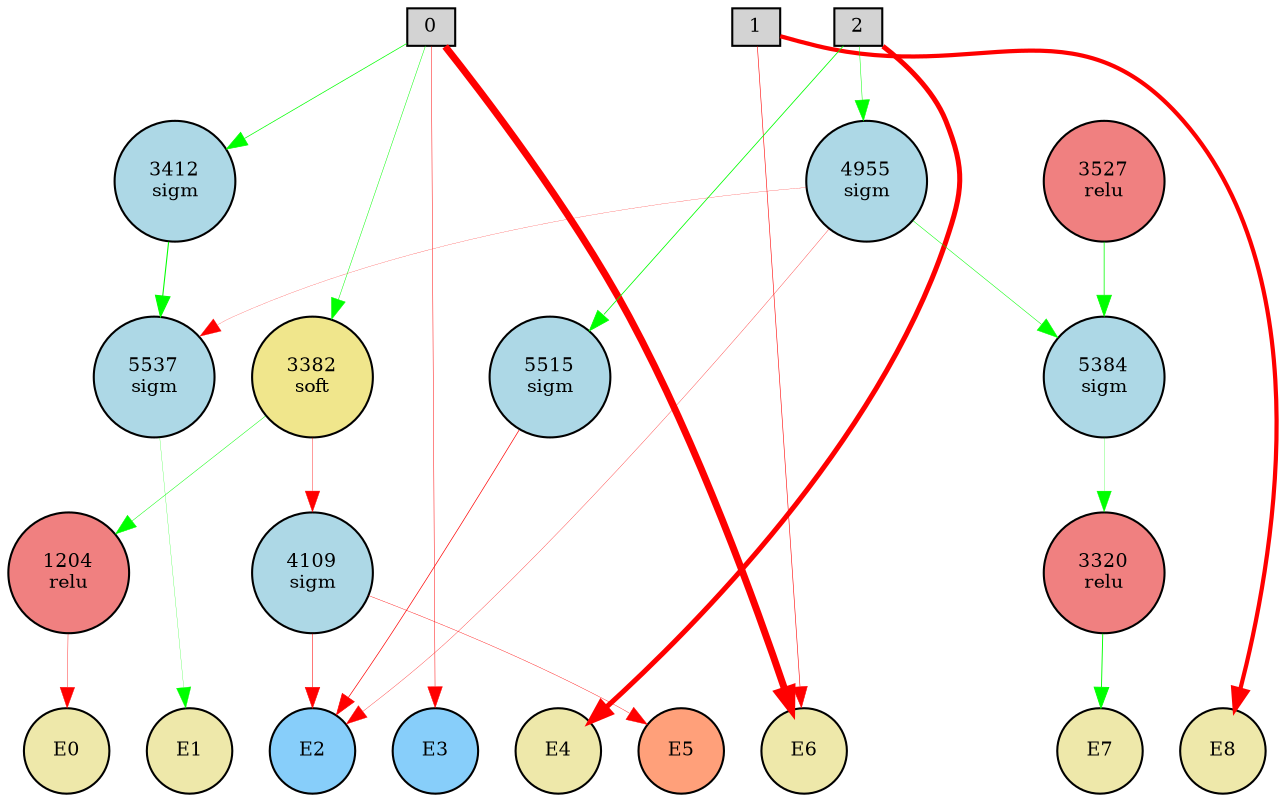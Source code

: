 digraph {
	node [fontsize=9 height=0.2 shape=circle width=0.2]
	subgraph inputs {
		node [shape=box style=filled]
		rank=source
		0 [fillcolor=lightgray]
		1 [fillcolor=lightgray]
		0 -> 1 [style=invis]
		2 [fillcolor=lightgray]
		1 -> 2 [style=invis]
	}
	subgraph outputs {
		node [style=filled]
		rank=sink
		E0 [fillcolor=palegoldenrod fontsize=9 height=0.2 shape=circle width=0.2]
		E1 [fillcolor=palegoldenrod fontsize=9 height=0.2 shape=circle width=0.2]
		E0 -> E1 [style=invis]
		E2 [fillcolor=lightskyblue fontsize=9 height=0.2 shape=circle width=0.2]
		E1 -> E2 [style=invis]
		E3 [fillcolor=lightskyblue fontsize=9 height=0.2 shape=circle width=0.2]
		E2 -> E3 [style=invis]
		E4 [fillcolor=palegoldenrod fontsize=9 height=0.2 shape=circle width=0.2]
		E3 -> E4 [style=invis]
		E5 [fillcolor=lightsalmon fontsize=9 height=0.2 shape=circle width=0.2]
		E4 -> E5 [style=invis]
		E6 [fillcolor=palegoldenrod fontsize=9 height=0.2 shape=circle width=0.2]
		E5 -> E6 [style=invis]
		E7 [fillcolor=palegoldenrod fontsize=9 height=0.2 shape=circle width=0.2]
		E6 -> E7 [style=invis]
		E8 [fillcolor=palegoldenrod fontsize=9 height=0.2 shape=circle width=0.2]
		E7 -> E8 [style=invis]
	}
	5384 [label="5384
sigm" fillcolor=lightblue style=filled]
	5515 [label="5515
sigm" fillcolor=lightblue style=filled]
	4109 [label="4109
sigm" fillcolor=lightblue style=filled]
	5537 [label="5537
sigm" fillcolor=lightblue style=filled]
	1204 [label="1204
relu" fillcolor=lightcoral style=filled]
	3382 [label="3382
soft" fillcolor=khaki style=filled]
	3527 [label="3527
relu" fillcolor=lightcoral style=filled]
	3412 [label="3412
sigm" fillcolor=lightblue style=filled]
	4955 [label="4955
sigm" fillcolor=lightblue style=filled]
	3320 [label="3320
relu" fillcolor=lightcoral style=filled]
	1 -> E8 [color=red penwidth=2.017506044888468 style=solid]
	2 -> E4 [color=red penwidth=2.419385029181547 style=solid]
	0 -> E6 [color=red penwidth=3.3692630059794797 style=solid]
	1204 -> E0 [color=red penwidth=0.1860976245502885 style=solid]
	0 -> 3382 [color=green penwidth=0.23560344548765466 style=solid]
	3382 -> 1204 [color=green penwidth=0.22937518501249313 style=solid]
	0 -> E3 [color=red penwidth=0.2270326320738091 style=solid]
	0 -> 3412 [color=green penwidth=0.33971187529838276 style=solid]
	2 -> 4955 [color=green penwidth=0.2370396309986875 style=solid]
	4955 -> E2 [color=red penwidth=0.15302753032682304 style=solid]
	4109 -> E5 [color=red penwidth=0.18895690054094275 style=solid]
	3320 -> E7 [color=green penwidth=0.44483712017379684 style=solid]
	3527 -> 5384 [color=green penwidth=0.3622110020776276 style=solid]
	5384 -> 3320 [color=green penwidth=0.12598748298203466 style=solid]
	1 -> E6 [color=red penwidth=0.2806837408541483 style=solid]
	4955 -> 5384 [color=green penwidth=0.24815343949014487 style=solid]
	4109 -> E2 [color=red penwidth=0.2594863946036152 style=solid]
	2 -> 5515 [color=green penwidth=0.3869250612887303 style=solid]
	5515 -> E2 [color=red penwidth=0.33108081732992156 style=solid]
	3412 -> 5537 [color=green penwidth=0.5164529021485783 style=solid]
	5537 -> E1 [color=green penwidth=0.12175431706242518 style=solid]
	3382 -> 4109 [color=red penwidth=0.18797689298122128 style=solid]
	4955 -> 5537 [color=red penwidth=0.10445311485395992 style=solid]
}
